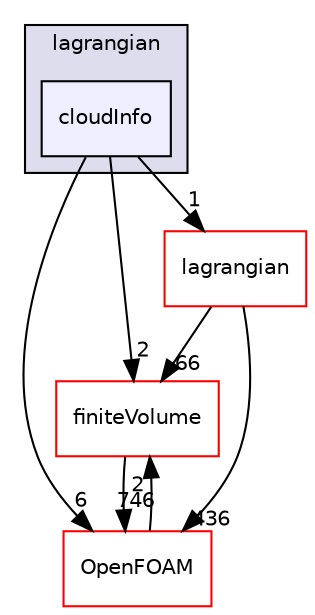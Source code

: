 digraph "src/postProcessing/functionObjects/lagrangian/cloudInfo" {
  bgcolor=transparent;
  compound=true
  node [ fontsize="10", fontname="Helvetica"];
  edge [ labelfontsize="10", labelfontname="Helvetica"];
  subgraph clusterdir_572b053bb34ea85501b24d2370e40d5c {
    graph [ bgcolor="#ddddee", pencolor="black", label="lagrangian" fontname="Helvetica", fontsize="10", URL="dir_572b053bb34ea85501b24d2370e40d5c.html"]
  dir_4ed751ac8d789b40de883ac2b9e4ba2d [shape=box, label="cloudInfo", style="filled", fillcolor="#eeeeff", pencolor="black", URL="dir_4ed751ac8d789b40de883ac2b9e4ba2d.html"];
  }
  dir_9bd15774b555cf7259a6fa18f99fe99b [shape=box label="finiteVolume" color="red" URL="dir_9bd15774b555cf7259a6fa18f99fe99b.html"];
  dir_c5473ff19b20e6ec4dfe5c310b3778a8 [shape=box label="OpenFOAM" color="red" URL="dir_c5473ff19b20e6ec4dfe5c310b3778a8.html"];
  dir_f8c25efc4b6f6a8502a42d5af7554d23 [shape=box label="lagrangian" color="red" URL="dir_f8c25efc4b6f6a8502a42d5af7554d23.html"];
  dir_9bd15774b555cf7259a6fa18f99fe99b->dir_c5473ff19b20e6ec4dfe5c310b3778a8 [headlabel="746", labeldistance=1.5 headhref="dir_000896_001896.html"];
  dir_4ed751ac8d789b40de883ac2b9e4ba2d->dir_9bd15774b555cf7259a6fa18f99fe99b [headlabel="2", labeldistance=1.5 headhref="dir_002504_000896.html"];
  dir_4ed751ac8d789b40de883ac2b9e4ba2d->dir_c5473ff19b20e6ec4dfe5c310b3778a8 [headlabel="6", labeldistance=1.5 headhref="dir_002504_001896.html"];
  dir_4ed751ac8d789b40de883ac2b9e4ba2d->dir_f8c25efc4b6f6a8502a42d5af7554d23 [headlabel="1", labeldistance=1.5 headhref="dir_002504_001364.html"];
  dir_c5473ff19b20e6ec4dfe5c310b3778a8->dir_9bd15774b555cf7259a6fa18f99fe99b [headlabel="2", labeldistance=1.5 headhref="dir_001896_000896.html"];
  dir_f8c25efc4b6f6a8502a42d5af7554d23->dir_9bd15774b555cf7259a6fa18f99fe99b [headlabel="66", labeldistance=1.5 headhref="dir_001364_000896.html"];
  dir_f8c25efc4b6f6a8502a42d5af7554d23->dir_c5473ff19b20e6ec4dfe5c310b3778a8 [headlabel="436", labeldistance=1.5 headhref="dir_001364_001896.html"];
}
